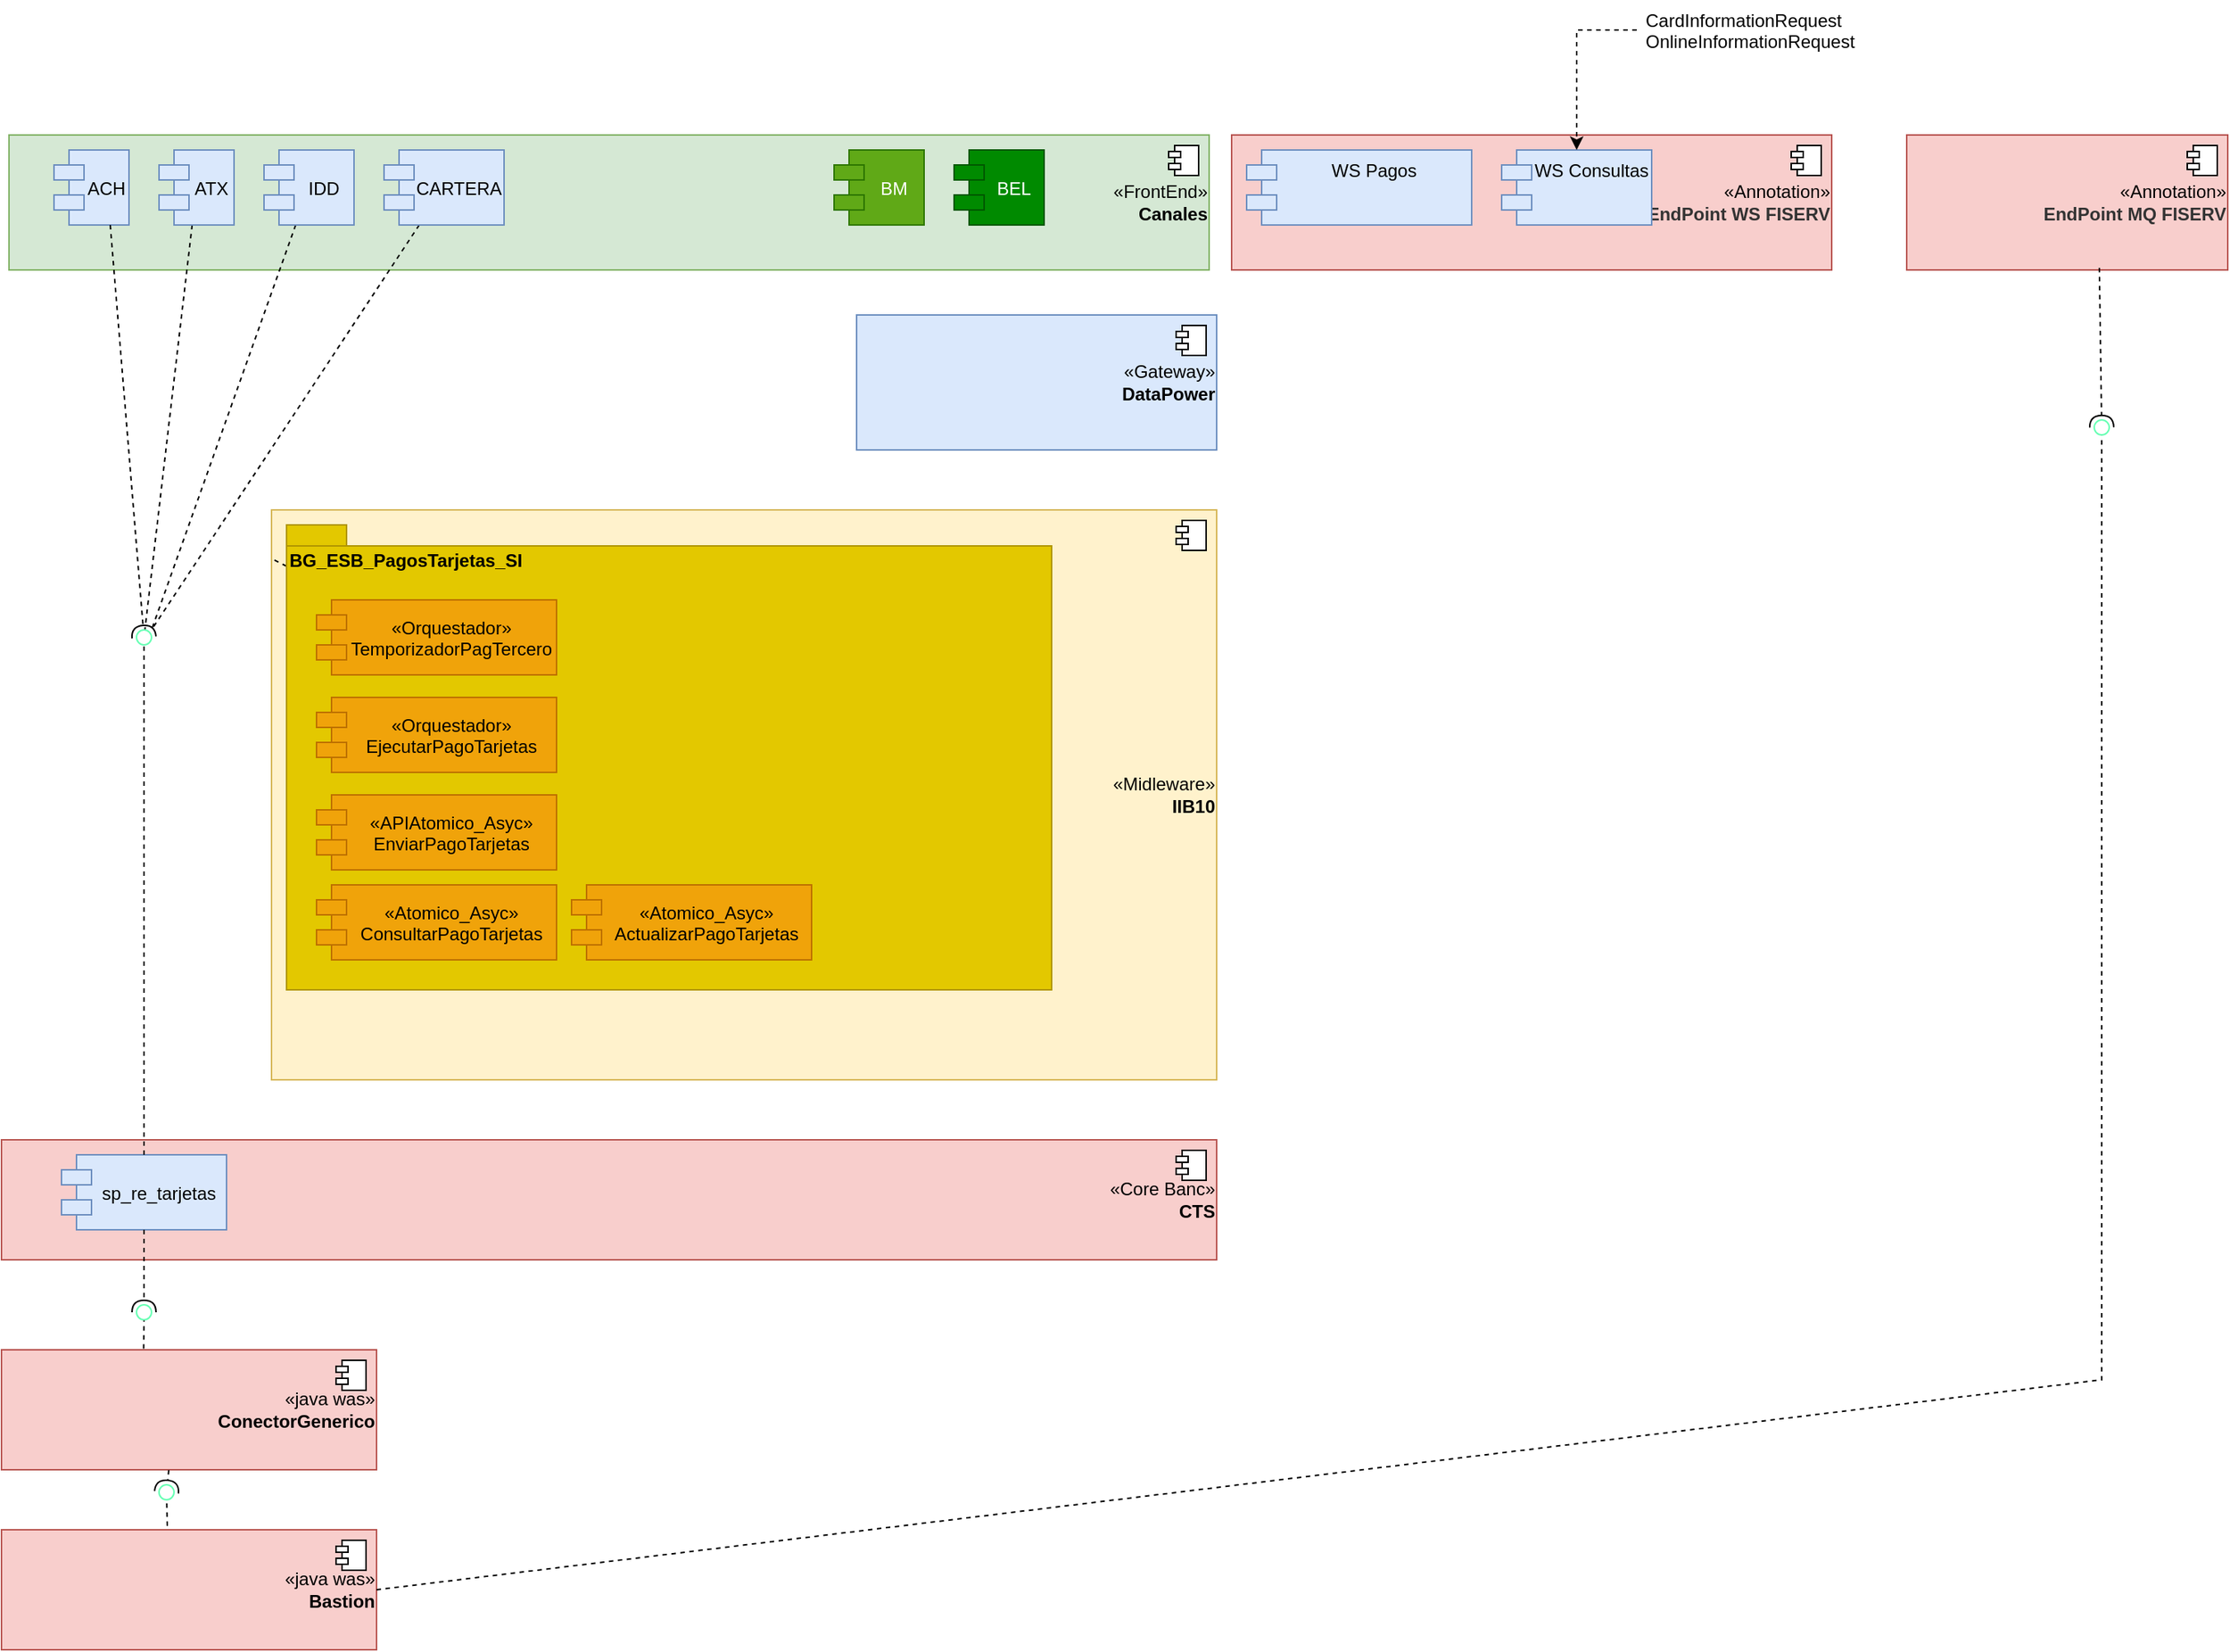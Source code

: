 <mxfile version="20.1.1" type="github">
  <diagram name="Page-1" id="b5b7bab2-c9e2-2cf4-8b2a-24fd1a2a6d21">
    <mxGraphModel dx="2064" dy="1847" grid="1" gridSize="10" guides="1" tooltips="1" connect="1" arrows="1" fold="1" page="1" pageScale="1" pageWidth="827" pageHeight="1169" background="none" math="0" shadow="0">
      <root>
        <mxCell id="0" />
        <mxCell id="1" parent="0" />
        <mxCell id="pY_n4R7WF7q3UJteuiHX-1" value="&lt;div align=&quot;right&quot;&gt;«FrontEnd»&lt;/div&gt;&lt;div align=&quot;right&quot;&gt;&lt;b&gt;Canales&lt;/b&gt;&lt;br&gt;&lt;/div&gt;" style="html=1;dropTarget=0;align=right;strokeColor=#82b366;fillColor=#d5e8d4;verticalAlign=middle;labelBackgroundColor=none;" vertex="1" parent="1">
          <mxGeometry x="-805" y="20" width="800" height="90" as="geometry" />
        </mxCell>
        <mxCell id="pY_n4R7WF7q3UJteuiHX-2" value="" style="shape=module;jettyWidth=8;jettyHeight=4;" vertex="1" parent="pY_n4R7WF7q3UJteuiHX-1">
          <mxGeometry x="1" width="20" height="20" relative="1" as="geometry">
            <mxPoint x="-27" y="7" as="offset" />
          </mxGeometry>
        </mxCell>
        <mxCell id="pY_n4R7WF7q3UJteuiHX-3" value="&lt;div align=&quot;right&quot;&gt;«Annotation»&lt;br&gt;&lt;/div&gt;&lt;div align=&quot;right&quot;&gt;&lt;span data-lucid-content=&quot;{&amp;quot;t&amp;quot;:&amp;quot;EndPoint WS FISERV&amp;quot;,&amp;quot;m&amp;quot;:[{&amp;quot;s&amp;quot;:0,&amp;quot;n&amp;quot;:&amp;quot;a&amp;quot;,&amp;quot;v&amp;quot;:&amp;quot;right&amp;quot;},{&amp;quot;s&amp;quot;:0,&amp;quot;n&amp;quot;:&amp;quot;fc&amp;quot;,&amp;quot;v&amp;quot;:&amp;quot;Bold&amp;quot;,&amp;quot;e&amp;quot;:18},{&amp;quot;s&amp;quot;:0,&amp;quot;n&amp;quot;:&amp;quot;fid&amp;quot;,&amp;quot;v&amp;quot;:5,&amp;quot;e&amp;quot;:18},{&amp;quot;s&amp;quot;:0,&amp;quot;n&amp;quot;:&amp;quot;b&amp;quot;,&amp;quot;v&amp;quot;:true,&amp;quot;e&amp;quot;:18},{&amp;quot;s&amp;quot;:0,&amp;quot;n&amp;quot;:&amp;quot;c&amp;quot;,&amp;quot;v&amp;quot;:&amp;quot;333333ff&amp;quot;,&amp;quot;e&amp;quot;:18}]}&quot; data-lucid-type=&quot;application/vnd.lucid.text&quot;&gt;&lt;span style=&quot;text-align:right;font-weight:bold;color:#333333;&quot;&gt;EndPoint WS FISERV&lt;/span&gt;&lt;/span&gt;&lt;/div&gt;" style="html=1;dropTarget=0;align=right;strokeColor=#b85450;fillColor=#f8cecc;" vertex="1" parent="1">
          <mxGeometry x="10" y="20" width="400" height="90" as="geometry" />
        </mxCell>
        <mxCell id="pY_n4R7WF7q3UJteuiHX-4" value="" style="shape=module;jettyWidth=8;jettyHeight=4;" vertex="1" parent="pY_n4R7WF7q3UJteuiHX-3">
          <mxGeometry x="1" width="20" height="20" relative="1" as="geometry">
            <mxPoint x="-27" y="7" as="offset" />
          </mxGeometry>
        </mxCell>
        <mxCell id="pY_n4R7WF7q3UJteuiHX-5" value="&lt;div align=&quot;right&quot;&gt;«Gateway»&lt;br&gt;&lt;/div&gt;&lt;div align=&quot;right&quot;&gt;&lt;b&gt;DataPower&lt;/b&gt;&lt;/div&gt;" style="html=1;dropTarget=0;align=right;strokeColor=#6c8ebf;fillColor=#dae8fc;" vertex="1" parent="1">
          <mxGeometry x="-240" y="140" width="240" height="90" as="geometry" />
        </mxCell>
        <mxCell id="pY_n4R7WF7q3UJteuiHX-6" value="" style="shape=module;jettyWidth=8;jettyHeight=4;" vertex="1" parent="pY_n4R7WF7q3UJteuiHX-5">
          <mxGeometry x="1" width="20" height="20" relative="1" as="geometry">
            <mxPoint x="-27" y="7" as="offset" />
          </mxGeometry>
        </mxCell>
        <mxCell id="pY_n4R7WF7q3UJteuiHX-7" value="&lt;div align=&quot;right&quot;&gt;«Annotation»&lt;br&gt;&lt;/div&gt;&lt;div align=&quot;right&quot;&gt;&lt;span data-lucid-content=&quot;{&amp;quot;t&amp;quot;:&amp;quot;EndPoint WS FISERV&amp;quot;,&amp;quot;m&amp;quot;:[{&amp;quot;s&amp;quot;:0,&amp;quot;n&amp;quot;:&amp;quot;a&amp;quot;,&amp;quot;v&amp;quot;:&amp;quot;right&amp;quot;},{&amp;quot;s&amp;quot;:0,&amp;quot;n&amp;quot;:&amp;quot;fc&amp;quot;,&amp;quot;v&amp;quot;:&amp;quot;Bold&amp;quot;,&amp;quot;e&amp;quot;:18},{&amp;quot;s&amp;quot;:0,&amp;quot;n&amp;quot;:&amp;quot;fid&amp;quot;,&amp;quot;v&amp;quot;:5,&amp;quot;e&amp;quot;:18},{&amp;quot;s&amp;quot;:0,&amp;quot;n&amp;quot;:&amp;quot;b&amp;quot;,&amp;quot;v&amp;quot;:true,&amp;quot;e&amp;quot;:18},{&amp;quot;s&amp;quot;:0,&amp;quot;n&amp;quot;:&amp;quot;c&amp;quot;,&amp;quot;v&amp;quot;:&amp;quot;333333ff&amp;quot;,&amp;quot;e&amp;quot;:18}]}&quot; data-lucid-type=&quot;application/vnd.lucid.text&quot;&gt;&lt;span style=&quot;text-align:right;font-weight:bold;color:#333333;&quot;&gt;EndPoint MQ FISERV&lt;/span&gt;&lt;/span&gt;&lt;/div&gt;" style="html=1;dropTarget=0;align=right;strokeColor=#b85450;fillColor=#f8cecc;" vertex="1" parent="1">
          <mxGeometry x="460" y="20" width="214" height="90" as="geometry" />
        </mxCell>
        <mxCell id="pY_n4R7WF7q3UJteuiHX-8" value="" style="shape=module;jettyWidth=8;jettyHeight=4;" vertex="1" parent="pY_n4R7WF7q3UJteuiHX-7">
          <mxGeometry x="1" width="20" height="20" relative="1" as="geometry">
            <mxPoint x="-27" y="7" as="offset" />
          </mxGeometry>
        </mxCell>
        <mxCell id="pY_n4R7WF7q3UJteuiHX-9" value="WS Consultas" style="shape=module;align=left;spacingLeft=20;align=center;verticalAlign=top;strokeColor=#6c8ebf;fillColor=#dae8fc;" vertex="1" parent="1">
          <mxGeometry x="190" y="30" width="100" height="50" as="geometry" />
        </mxCell>
        <mxCell id="pY_n4R7WF7q3UJteuiHX-10" value="WS Pagos" style="shape=module;align=left;spacingLeft=20;align=center;verticalAlign=top;strokeColor=#6c8ebf;fillColor=#dae8fc;" vertex="1" parent="1">
          <mxGeometry x="20" y="30" width="150" height="50" as="geometry" />
        </mxCell>
        <mxCell id="pY_n4R7WF7q3UJteuiHX-14" style="edgeStyle=orthogonalEdgeStyle;rounded=0;orthogonalLoop=1;jettySize=auto;html=1;dashed=1;" edge="1" parent="1" source="pY_n4R7WF7q3UJteuiHX-13" target="pY_n4R7WF7q3UJteuiHX-9">
          <mxGeometry relative="1" as="geometry" />
        </mxCell>
        <mxCell id="pY_n4R7WF7q3UJteuiHX-13" value="CardInformationRequest&#xa;OnlineInformationRequest" style="text;strokeColor=none;fillColor=none;align=left;verticalAlign=top;spacingLeft=4;spacingRight=4;overflow=hidden;rotatable=0;points=[[0,0.5],[1,0.5]];portConstraint=eastwest;" vertex="1" parent="1">
          <mxGeometry x="280" y="-70" width="180" height="40" as="geometry" />
        </mxCell>
        <mxCell id="pY_n4R7WF7q3UJteuiHX-65" style="rounded=0;orthogonalLoop=1;jettySize=auto;html=1;dashed=1;fontColor=default;endArrow=none;endFill=0;" edge="1" parent="1" source="pY_n4R7WF7q3UJteuiHX-15">
          <mxGeometry relative="1" as="geometry">
            <mxPoint x="-710" y="350" as="targetPoint" />
          </mxGeometry>
        </mxCell>
        <mxCell id="pY_n4R7WF7q3UJteuiHX-15" value="IDD" style="shape=module;align=left;spacingLeft=20;align=center;verticalAlign=middle;strokeColor=#6c8ebf;fillColor=#dae8fc;" vertex="1" parent="1">
          <mxGeometry x="-635" y="30" width="60" height="50" as="geometry" />
        </mxCell>
        <mxCell id="pY_n4R7WF7q3UJteuiHX-64" style="rounded=0;orthogonalLoop=1;jettySize=auto;html=1;dashed=1;fontColor=default;endArrow=none;endFill=0;" edge="1" parent="1" source="pY_n4R7WF7q3UJteuiHX-16" target="pY_n4R7WF7q3UJteuiHX-63">
          <mxGeometry relative="1" as="geometry" />
        </mxCell>
        <mxCell id="pY_n4R7WF7q3UJteuiHX-16" value="ATX" style="shape=module;align=right;spacingLeft=20;align=center;verticalAlign=middle;strokeColor=#6c8ebf;fillColor=#dae8fc;" vertex="1" parent="1">
          <mxGeometry x="-705" y="30" width="50" height="50" as="geometry" />
        </mxCell>
        <mxCell id="pY_n4R7WF7q3UJteuiHX-17" value="ACH" style="shape=module;align=right;spacingLeft=20;align=center;verticalAlign=middle;strokeColor=#6c8ebf;fillColor=#dae8fc;" vertex="1" parent="1">
          <mxGeometry x="-775" y="30" width="50" height="50" as="geometry" />
        </mxCell>
        <mxCell id="pY_n4R7WF7q3UJteuiHX-18" value="BEL" style="shape=module;align=left;spacingLeft=20;align=center;verticalAlign=middle;strokeColor=#005700;fillColor=#008a00;fontColor=#ffffff;" vertex="1" parent="1">
          <mxGeometry x="-175" y="30" width="60" height="50" as="geometry" />
        </mxCell>
        <mxCell id="pY_n4R7WF7q3UJteuiHX-19" value="BM" style="shape=module;align=left;spacingLeft=20;align=center;verticalAlign=middle;strokeColor=#2D7600;fillColor=#60a917;fontColor=#ffffff;" vertex="1" parent="1">
          <mxGeometry x="-255" y="30" width="60" height="50" as="geometry" />
        </mxCell>
        <mxCell id="pY_n4R7WF7q3UJteuiHX-66" style="rounded=0;orthogonalLoop=1;jettySize=auto;html=1;dashed=1;fontColor=default;endArrow=none;endFill=0;" edge="1" parent="1" source="pY_n4R7WF7q3UJteuiHX-22">
          <mxGeometry relative="1" as="geometry">
            <mxPoint x="-710" y="350" as="targetPoint" />
          </mxGeometry>
        </mxCell>
        <mxCell id="pY_n4R7WF7q3UJteuiHX-22" value="CARTERA" style="shape=module;align=left;spacingLeft=20;align=center;verticalAlign=middle;strokeColor=#6c8ebf;fillColor=#dae8fc;" vertex="1" parent="1">
          <mxGeometry x="-555" y="30" width="80" height="50" as="geometry" />
        </mxCell>
        <mxCell id="pY_n4R7WF7q3UJteuiHX-23" value="&lt;div align=&quot;right&quot;&gt;«Core Banc»&lt;/div&gt;&lt;div align=&quot;right&quot;&gt;&lt;b&gt;CTS&lt;/b&gt;&lt;br&gt;&lt;/div&gt;" style="html=1;dropTarget=0;align=right;strokeColor=#b85450;fillColor=#f8cecc;" vertex="1" parent="1">
          <mxGeometry x="-810" y="690" width="810" height="80" as="geometry" />
        </mxCell>
        <mxCell id="pY_n4R7WF7q3UJteuiHX-24" value="" style="shape=module;jettyWidth=8;jettyHeight=4;" vertex="1" parent="pY_n4R7WF7q3UJteuiHX-23">
          <mxGeometry x="1" width="20" height="20" relative="1" as="geometry">
            <mxPoint x="-27" y="7" as="offset" />
          </mxGeometry>
        </mxCell>
        <mxCell id="pY_n4R7WF7q3UJteuiHX-25" value="&lt;div align=&quot;right&quot;&gt;«java was»&lt;/div&gt;&lt;div align=&quot;right&quot;&gt;&lt;b&gt;ConectorGenerico&lt;/b&gt;&lt;br&gt;&lt;/div&gt;" style="html=1;dropTarget=0;align=right;strokeColor=#b85450;fillColor=#f8cecc;" vertex="1" parent="1">
          <mxGeometry x="-810" y="830" width="250" height="80" as="geometry" />
        </mxCell>
        <mxCell id="pY_n4R7WF7q3UJteuiHX-26" value="" style="shape=module;jettyWidth=8;jettyHeight=4;" vertex="1" parent="pY_n4R7WF7q3UJteuiHX-25">
          <mxGeometry x="1" width="20" height="20" relative="1" as="geometry">
            <mxPoint x="-27" y="7" as="offset" />
          </mxGeometry>
        </mxCell>
        <mxCell id="pY_n4R7WF7q3UJteuiHX-27" value="&lt;div align=&quot;right&quot;&gt;«java was»&lt;/div&gt;&lt;div align=&quot;right&quot;&gt;&lt;b&gt;Bastion&lt;/b&gt;&lt;br&gt;&lt;/div&gt;" style="html=1;dropTarget=0;align=right;strokeColor=#b85450;fillColor=#f8cecc;" vertex="1" parent="1">
          <mxGeometry x="-810" y="950" width="250" height="80" as="geometry" />
        </mxCell>
        <mxCell id="pY_n4R7WF7q3UJteuiHX-28" value="" style="shape=module;jettyWidth=8;jettyHeight=4;" vertex="1" parent="pY_n4R7WF7q3UJteuiHX-27">
          <mxGeometry x="1" width="20" height="20" relative="1" as="geometry">
            <mxPoint x="-27" y="7" as="offset" />
          </mxGeometry>
        </mxCell>
        <mxCell id="pY_n4R7WF7q3UJteuiHX-30" value="sp_re_tarjetas" style="shape=module;align=left;spacingLeft=20;align=center;verticalAlign=middle;strokeColor=#6c8ebf;fillColor=#dae8fc;" vertex="1" parent="1">
          <mxGeometry x="-770" y="700" width="110" height="50" as="geometry" />
        </mxCell>
        <mxCell id="pY_n4R7WF7q3UJteuiHX-34" value="" style="rounded=0;orthogonalLoop=1;jettySize=auto;html=1;endArrow=none;endFill=0;sketch=0;sourcePerimeterSpacing=0;targetPerimeterSpacing=0;dashed=1;fontColor=default;exitX=0.379;exitY=-0.01;exitDx=0;exitDy=0;exitPerimeter=0;" edge="1" target="pY_n4R7WF7q3UJteuiHX-36" parent="1" source="pY_n4R7WF7q3UJteuiHX-25">
          <mxGeometry relative="1" as="geometry">
            <mxPoint x="-710" y="795" as="sourcePoint" />
          </mxGeometry>
        </mxCell>
        <mxCell id="pY_n4R7WF7q3UJteuiHX-35" value="" style="rounded=0;orthogonalLoop=1;jettySize=auto;html=1;endArrow=halfCircle;endFill=0;entryX=0.5;entryY=0.5;endSize=6;strokeWidth=1;sketch=0;dashed=1;fontColor=default;exitX=0.5;exitY=1;exitDx=0;exitDy=0;" edge="1" target="pY_n4R7WF7q3UJteuiHX-36" parent="1" source="pY_n4R7WF7q3UJteuiHX-30">
          <mxGeometry relative="1" as="geometry">
            <mxPoint x="-610" y="550" as="sourcePoint" />
          </mxGeometry>
        </mxCell>
        <mxCell id="pY_n4R7WF7q3UJteuiHX-36" value="" style="ellipse;whiteSpace=wrap;html=1;align=center;aspect=fixed;resizable=0;points=[];outlineConnect=0;sketch=0;labelBackgroundColor=none;fontColor=default;strokeColor=#66FFB3;" vertex="1" parent="1">
          <mxGeometry x="-720" y="800" width="10" height="10" as="geometry" />
        </mxCell>
        <mxCell id="pY_n4R7WF7q3UJteuiHX-48" value="" style="rounded=0;orthogonalLoop=1;jettySize=auto;html=1;endArrow=none;endFill=0;sketch=0;sourcePerimeterSpacing=0;targetPerimeterSpacing=0;dashed=1;fontColor=default;exitX=0.442;exitY=-0.033;exitDx=0;exitDy=0;exitPerimeter=0;" edge="1" target="pY_n4R7WF7q3UJteuiHX-50" parent="1" source="pY_n4R7WF7q3UJteuiHX-27">
          <mxGeometry relative="1" as="geometry">
            <mxPoint x="-720" y="925" as="sourcePoint" />
          </mxGeometry>
        </mxCell>
        <mxCell id="pY_n4R7WF7q3UJteuiHX-49" value="" style="rounded=0;orthogonalLoop=1;jettySize=auto;html=1;endArrow=halfCircle;endFill=0;entryX=0.5;entryY=0.5;endSize=6;strokeWidth=1;sketch=0;dashed=1;fontColor=default;exitX=0.446;exitY=1.003;exitDx=0;exitDy=0;exitPerimeter=0;" edge="1" target="pY_n4R7WF7q3UJteuiHX-50" parent="1" source="pY_n4R7WF7q3UJteuiHX-25">
          <mxGeometry relative="1" as="geometry">
            <mxPoint x="-680" y="925" as="sourcePoint" />
          </mxGeometry>
        </mxCell>
        <mxCell id="pY_n4R7WF7q3UJteuiHX-50" value="" style="ellipse;whiteSpace=wrap;html=1;align=center;aspect=fixed;resizable=0;points=[];outlineConnect=0;sketch=0;labelBackgroundColor=none;fontColor=default;strokeColor=#66FFB3;" vertex="1" parent="1">
          <mxGeometry x="-705" y="920" width="10" height="10" as="geometry" />
        </mxCell>
        <mxCell id="pY_n4R7WF7q3UJteuiHX-55" value="" style="rounded=0;orthogonalLoop=1;jettySize=auto;html=1;endArrow=none;endFill=0;sketch=0;sourcePerimeterSpacing=0;targetPerimeterSpacing=0;dashed=1;fontColor=default;exitX=1;exitY=0.5;exitDx=0;exitDy=0;" edge="1" target="pY_n4R7WF7q3UJteuiHX-57" parent="1" source="pY_n4R7WF7q3UJteuiHX-27">
          <mxGeometry relative="1" as="geometry">
            <mxPoint x="260" y="270" as="sourcePoint" />
            <Array as="points">
              <mxPoint x="590" y="850" />
            </Array>
          </mxGeometry>
        </mxCell>
        <mxCell id="pY_n4R7WF7q3UJteuiHX-56" value="" style="rounded=0;orthogonalLoop=1;jettySize=auto;html=1;endArrow=halfCircle;endFill=0;entryX=0.5;entryY=0.5;endSize=6;strokeWidth=1;sketch=0;dashed=1;fontColor=default;exitX=0.6;exitY=0.985;exitDx=0;exitDy=0;exitPerimeter=0;" edge="1" target="pY_n4R7WF7q3UJteuiHX-57" parent="1" source="pY_n4R7WF7q3UJteuiHX-7">
          <mxGeometry relative="1" as="geometry">
            <mxPoint x="610" y="215" as="sourcePoint" />
          </mxGeometry>
        </mxCell>
        <mxCell id="pY_n4R7WF7q3UJteuiHX-57" value="" style="ellipse;whiteSpace=wrap;html=1;align=center;aspect=fixed;resizable=0;points=[];outlineConnect=0;sketch=0;labelBackgroundColor=none;fontColor=default;strokeColor=#66FFB3;" vertex="1" parent="1">
          <mxGeometry x="585" y="210" width="10" height="10" as="geometry" />
        </mxCell>
        <mxCell id="pY_n4R7WF7q3UJteuiHX-61" value="" style="rounded=0;orthogonalLoop=1;jettySize=auto;html=1;endArrow=none;endFill=0;sketch=0;sourcePerimeterSpacing=0;targetPerimeterSpacing=0;dashed=1;fontColor=default;exitX=0.5;exitY=0;exitDx=0;exitDy=0;" edge="1" target="pY_n4R7WF7q3UJteuiHX-63" parent="1" source="pY_n4R7WF7q3UJteuiHX-30">
          <mxGeometry relative="1" as="geometry">
            <mxPoint x="-670" y="355" as="sourcePoint" />
          </mxGeometry>
        </mxCell>
        <mxCell id="pY_n4R7WF7q3UJteuiHX-62" value="" style="rounded=0;orthogonalLoop=1;jettySize=auto;html=1;endArrow=halfCircle;endFill=0;entryX=0.5;entryY=0.5;endSize=6;strokeWidth=1;sketch=0;dashed=1;fontColor=default;exitX=0.75;exitY=1;exitDx=0;exitDy=0;" edge="1" target="pY_n4R7WF7q3UJteuiHX-63" parent="1" source="pY_n4R7WF7q3UJteuiHX-17">
          <mxGeometry relative="1" as="geometry">
            <mxPoint x="-630" y="355" as="sourcePoint" />
          </mxGeometry>
        </mxCell>
        <mxCell id="pY_n4R7WF7q3UJteuiHX-63" value="" style="ellipse;whiteSpace=wrap;html=1;align=center;aspect=fixed;resizable=0;points=[];outlineConnect=0;sketch=0;labelBackgroundColor=none;fontColor=default;strokeColor=#66FFB3;" vertex="1" parent="1">
          <mxGeometry x="-720" y="350" width="10" height="10" as="geometry" />
        </mxCell>
        <mxCell id="pY_n4R7WF7q3UJteuiHX-67" value="&lt;div align=&quot;right&quot;&gt;«Midleware»&lt;/div&gt;&lt;div align=&quot;right&quot;&gt;&lt;b&gt;IIB10&lt;/b&gt;&lt;br&gt;&lt;/div&gt;" style="html=1;dropTarget=0;align=right;strokeColor=#d6b656;fillColor=#fff2cc;verticalAlign=middle;" vertex="1" parent="1">
          <mxGeometry x="-630" y="270" width="630" height="380" as="geometry" />
        </mxCell>
        <mxCell id="pY_n4R7WF7q3UJteuiHX-68" value="" style="shape=module;jettyWidth=8;jettyHeight=4;" vertex="1" parent="pY_n4R7WF7q3UJteuiHX-67">
          <mxGeometry x="1" width="20" height="20" relative="1" as="geometry">
            <mxPoint x="-27" y="7" as="offset" />
          </mxGeometry>
        </mxCell>
        <mxCell id="pY_n4R7WF7q3UJteuiHX-71" style="edgeStyle=none;rounded=0;orthogonalLoop=1;jettySize=auto;html=1;dashed=1;fontColor=default;endArrow=none;endFill=0;" edge="1" parent="1" source="pY_n4R7WF7q3UJteuiHX-69" target="pY_n4R7WF7q3UJteuiHX-67">
          <mxGeometry relative="1" as="geometry" />
        </mxCell>
        <mxCell id="pY_n4R7WF7q3UJteuiHX-69" value="BG_ESB_PagosTarjetas_SI" style="shape=folder;fontStyle=1;spacingTop=10;tabWidth=40;tabHeight=14;tabPosition=left;html=1;labelBackgroundColor=none;fontColor=#000000;strokeColor=#B09500;verticalAlign=top;align=left;fillColor=#e3c800;" vertex="1" parent="1">
          <mxGeometry x="-620" y="280" width="510" height="310" as="geometry" />
        </mxCell>
        <mxCell id="pY_n4R7WF7q3UJteuiHX-70" value="«Orquestador»&#xa;TemporizadorPagTercero" style="shape=module;align=left;spacingLeft=20;align=center;verticalAlign=middle;labelBackgroundColor=none;fontColor=#000000;strokeColor=#BD7000;fillColor=#f0a30a;" vertex="1" parent="1">
          <mxGeometry x="-600" y="330" width="160" height="50" as="geometry" />
        </mxCell>
        <mxCell id="pY_n4R7WF7q3UJteuiHX-76" value="«Orquestador»&#xa;EjecutarPagoTarjetas" style="shape=module;align=left;spacingLeft=20;align=center;verticalAlign=middle;labelBackgroundColor=none;fontColor=#000000;strokeColor=#BD7000;fillColor=#f0a30a;" vertex="1" parent="1">
          <mxGeometry x="-600" y="395" width="160" height="50" as="geometry" />
        </mxCell>
        <mxCell id="pY_n4R7WF7q3UJteuiHX-77" value="«Atomico_Asyc»&#xa;ConsultarPagoTarjetas" style="shape=module;align=left;spacingLeft=20;align=center;verticalAlign=middle;labelBackgroundColor=none;fontColor=#000000;strokeColor=#BD7000;fillColor=#f0a30a;" vertex="1" parent="1">
          <mxGeometry x="-600" y="520" width="160" height="50" as="geometry" />
        </mxCell>
        <mxCell id="pY_n4R7WF7q3UJteuiHX-78" value="«APIAtomico_Asyc»&#xa;EnviarPagoTarjetas" style="shape=module;align=left;spacingLeft=20;align=center;verticalAlign=middle;labelBackgroundColor=none;fontColor=#000000;strokeColor=#BD7000;fillColor=#f0a30a;" vertex="1" parent="1">
          <mxGeometry x="-600" y="460" width="160" height="50" as="geometry" />
        </mxCell>
        <mxCell id="pY_n4R7WF7q3UJteuiHX-79" value="«Atomico_Asyc»&#xa;ActualizarPagoTarjetas" style="shape=module;align=left;spacingLeft=20;align=center;verticalAlign=middle;labelBackgroundColor=none;fontColor=#000000;strokeColor=#BD7000;fillColor=#f0a30a;" vertex="1" parent="1">
          <mxGeometry x="-430" y="520" width="160" height="50" as="geometry" />
        </mxCell>
      </root>
    </mxGraphModel>
  </diagram>
</mxfile>
